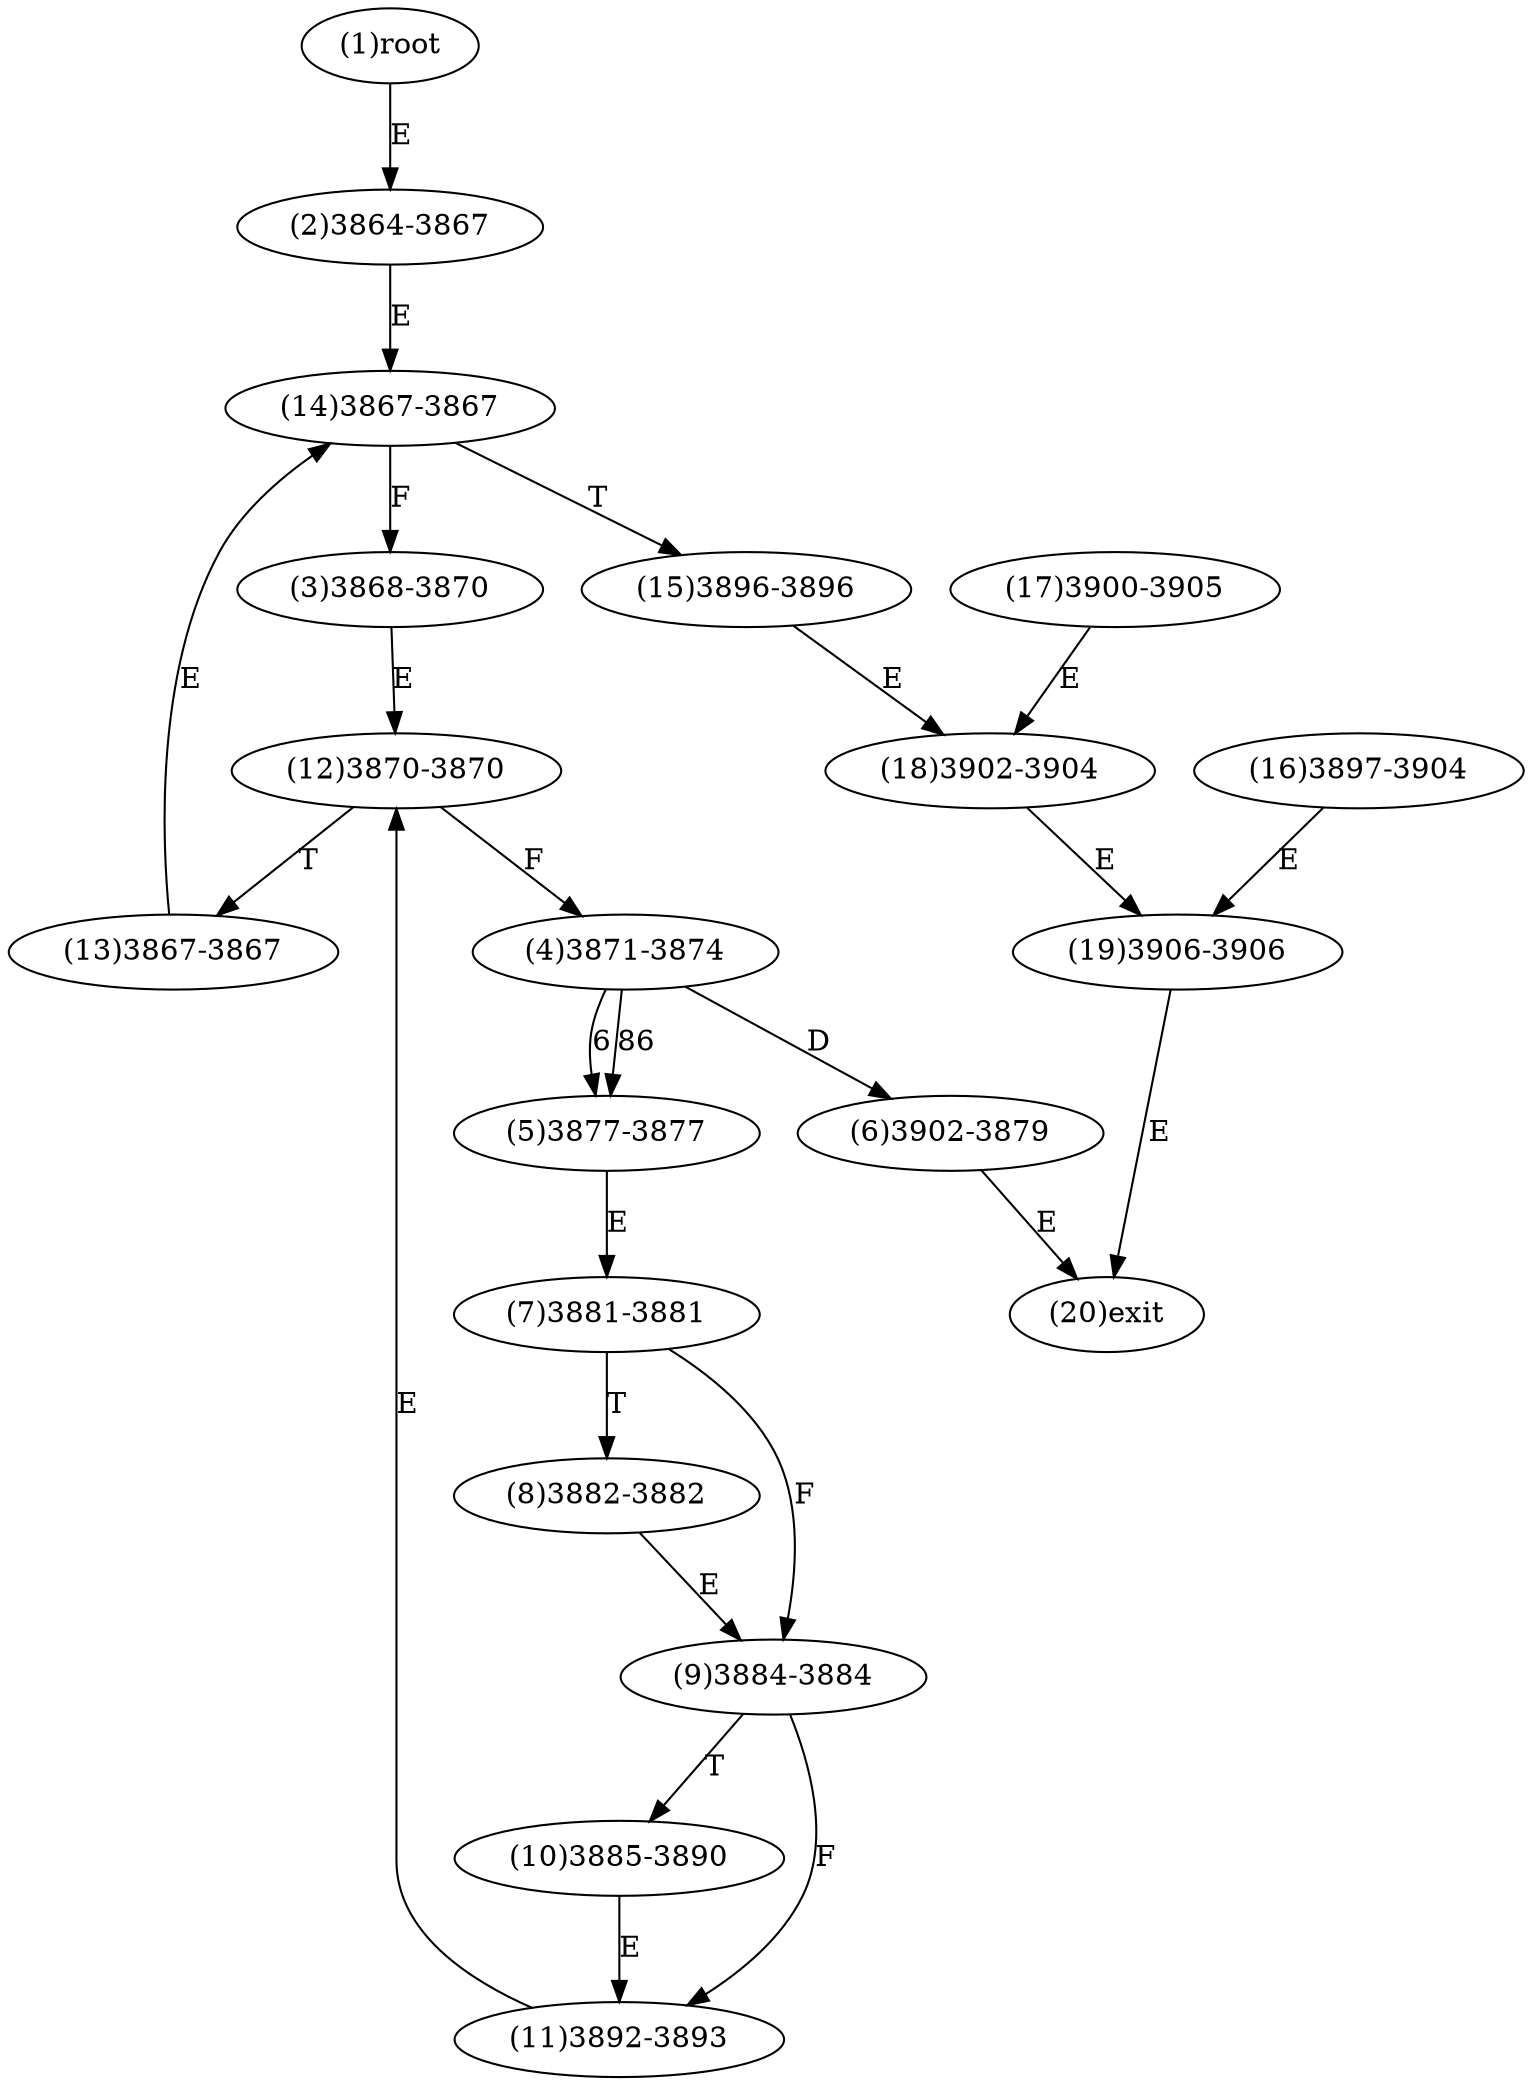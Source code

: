 digraph "" { 
1[ label="(1)root"];
2[ label="(2)3864-3867"];
3[ label="(3)3868-3870"];
4[ label="(4)3871-3874"];
5[ label="(5)3877-3877"];
6[ label="(6)3902-3879"];
7[ label="(7)3881-3881"];
8[ label="(8)3882-3882"];
9[ label="(9)3884-3884"];
10[ label="(10)3885-3890"];
11[ label="(11)3892-3893"];
12[ label="(12)3870-3870"];
13[ label="(13)3867-3867"];
14[ label="(14)3867-3867"];
15[ label="(15)3896-3896"];
17[ label="(17)3900-3905"];
16[ label="(16)3897-3904"];
19[ label="(19)3906-3906"];
18[ label="(18)3902-3904"];
20[ label="(20)exit"];
1->2[ label="E"];
2->14[ label="E"];
3->12[ label="E"];
4->5[ label="6"];
4->5[ label="86"];
4->6[ label="D"];
5->7[ label="E"];
6->20[ label="E"];
7->9[ label="F"];
7->8[ label="T"];
8->9[ label="E"];
9->11[ label="F"];
9->10[ label="T"];
10->11[ label="E"];
11->12[ label="E"];
12->4[ label="F"];
12->13[ label="T"];
13->14[ label="E"];
14->3[ label="F"];
14->15[ label="T"];
15->18[ label="E"];
16->19[ label="E"];
17->18[ label="E"];
18->19[ label="E"];
19->20[ label="E"];
}